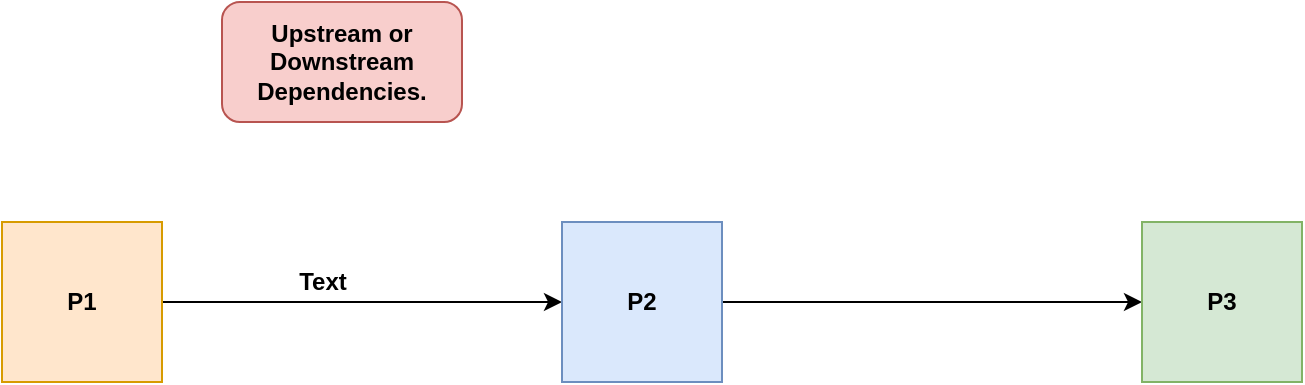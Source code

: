 <mxfile version="14.9.4" type="github">
  <diagram id="Y-60Z_LJQuom28YkshFT" name="Page-1">
    <mxGraphModel dx="1104" dy="596" grid="1" gridSize="10" guides="1" tooltips="1" connect="1" arrows="1" fold="1" page="1" pageScale="1" pageWidth="850" pageHeight="1100" math="0" shadow="0">
      <root>
        <mxCell id="0" />
        <mxCell id="1" parent="0" />
        <mxCell id="qxQWl3rxHaJ_IyMpAFqf-4" style="edgeStyle=orthogonalEdgeStyle;rounded=0;orthogonalLoop=1;jettySize=auto;html=1;exitX=1;exitY=0.5;exitDx=0;exitDy=0;entryX=0;entryY=0.5;entryDx=0;entryDy=0;fontStyle=1" edge="1" parent="1" source="qxQWl3rxHaJ_IyMpAFqf-1" target="qxQWl3rxHaJ_IyMpAFqf-2">
          <mxGeometry relative="1" as="geometry" />
        </mxCell>
        <mxCell id="qxQWl3rxHaJ_IyMpAFqf-1" value="P1" style="whiteSpace=wrap;html=1;aspect=fixed;fillColor=#ffe6cc;strokeColor=#d79b00;fontStyle=1" vertex="1" parent="1">
          <mxGeometry x="40" y="160" width="80" height="80" as="geometry" />
        </mxCell>
        <mxCell id="qxQWl3rxHaJ_IyMpAFqf-5" style="edgeStyle=orthogonalEdgeStyle;rounded=0;orthogonalLoop=1;jettySize=auto;html=1;exitX=1;exitY=0.5;exitDx=0;exitDy=0;entryX=0;entryY=0.5;entryDx=0;entryDy=0;fontStyle=1" edge="1" parent="1" source="qxQWl3rxHaJ_IyMpAFqf-2" target="qxQWl3rxHaJ_IyMpAFqf-3">
          <mxGeometry relative="1" as="geometry" />
        </mxCell>
        <mxCell id="qxQWl3rxHaJ_IyMpAFqf-2" value="P2" style="whiteSpace=wrap;html=1;aspect=fixed;fillColor=#dae8fc;strokeColor=#6c8ebf;fontStyle=1" vertex="1" parent="1">
          <mxGeometry x="320" y="160" width="80" height="80" as="geometry" />
        </mxCell>
        <mxCell id="qxQWl3rxHaJ_IyMpAFqf-3" value="P3" style="whiteSpace=wrap;html=1;aspect=fixed;fillColor=#d5e8d4;strokeColor=#82b366;fontStyle=1" vertex="1" parent="1">
          <mxGeometry x="610" y="160" width="80" height="80" as="geometry" />
        </mxCell>
        <mxCell id="qxQWl3rxHaJ_IyMpAFqf-6" value="Text" style="text;html=1;align=center;verticalAlign=middle;resizable=0;points=[];autosize=1;strokeColor=none;fontStyle=1" vertex="1" parent="1">
          <mxGeometry x="180" y="180" width="40" height="20" as="geometry" />
        </mxCell>
        <mxCell id="qxQWl3rxHaJ_IyMpAFqf-7" value="Upstream or Downstream Dependencies." style="rounded=1;whiteSpace=wrap;html=1;fillColor=#f8cecc;strokeColor=#b85450;fontStyle=1" vertex="1" parent="1">
          <mxGeometry x="150" y="50" width="120" height="60" as="geometry" />
        </mxCell>
      </root>
    </mxGraphModel>
  </diagram>
</mxfile>
